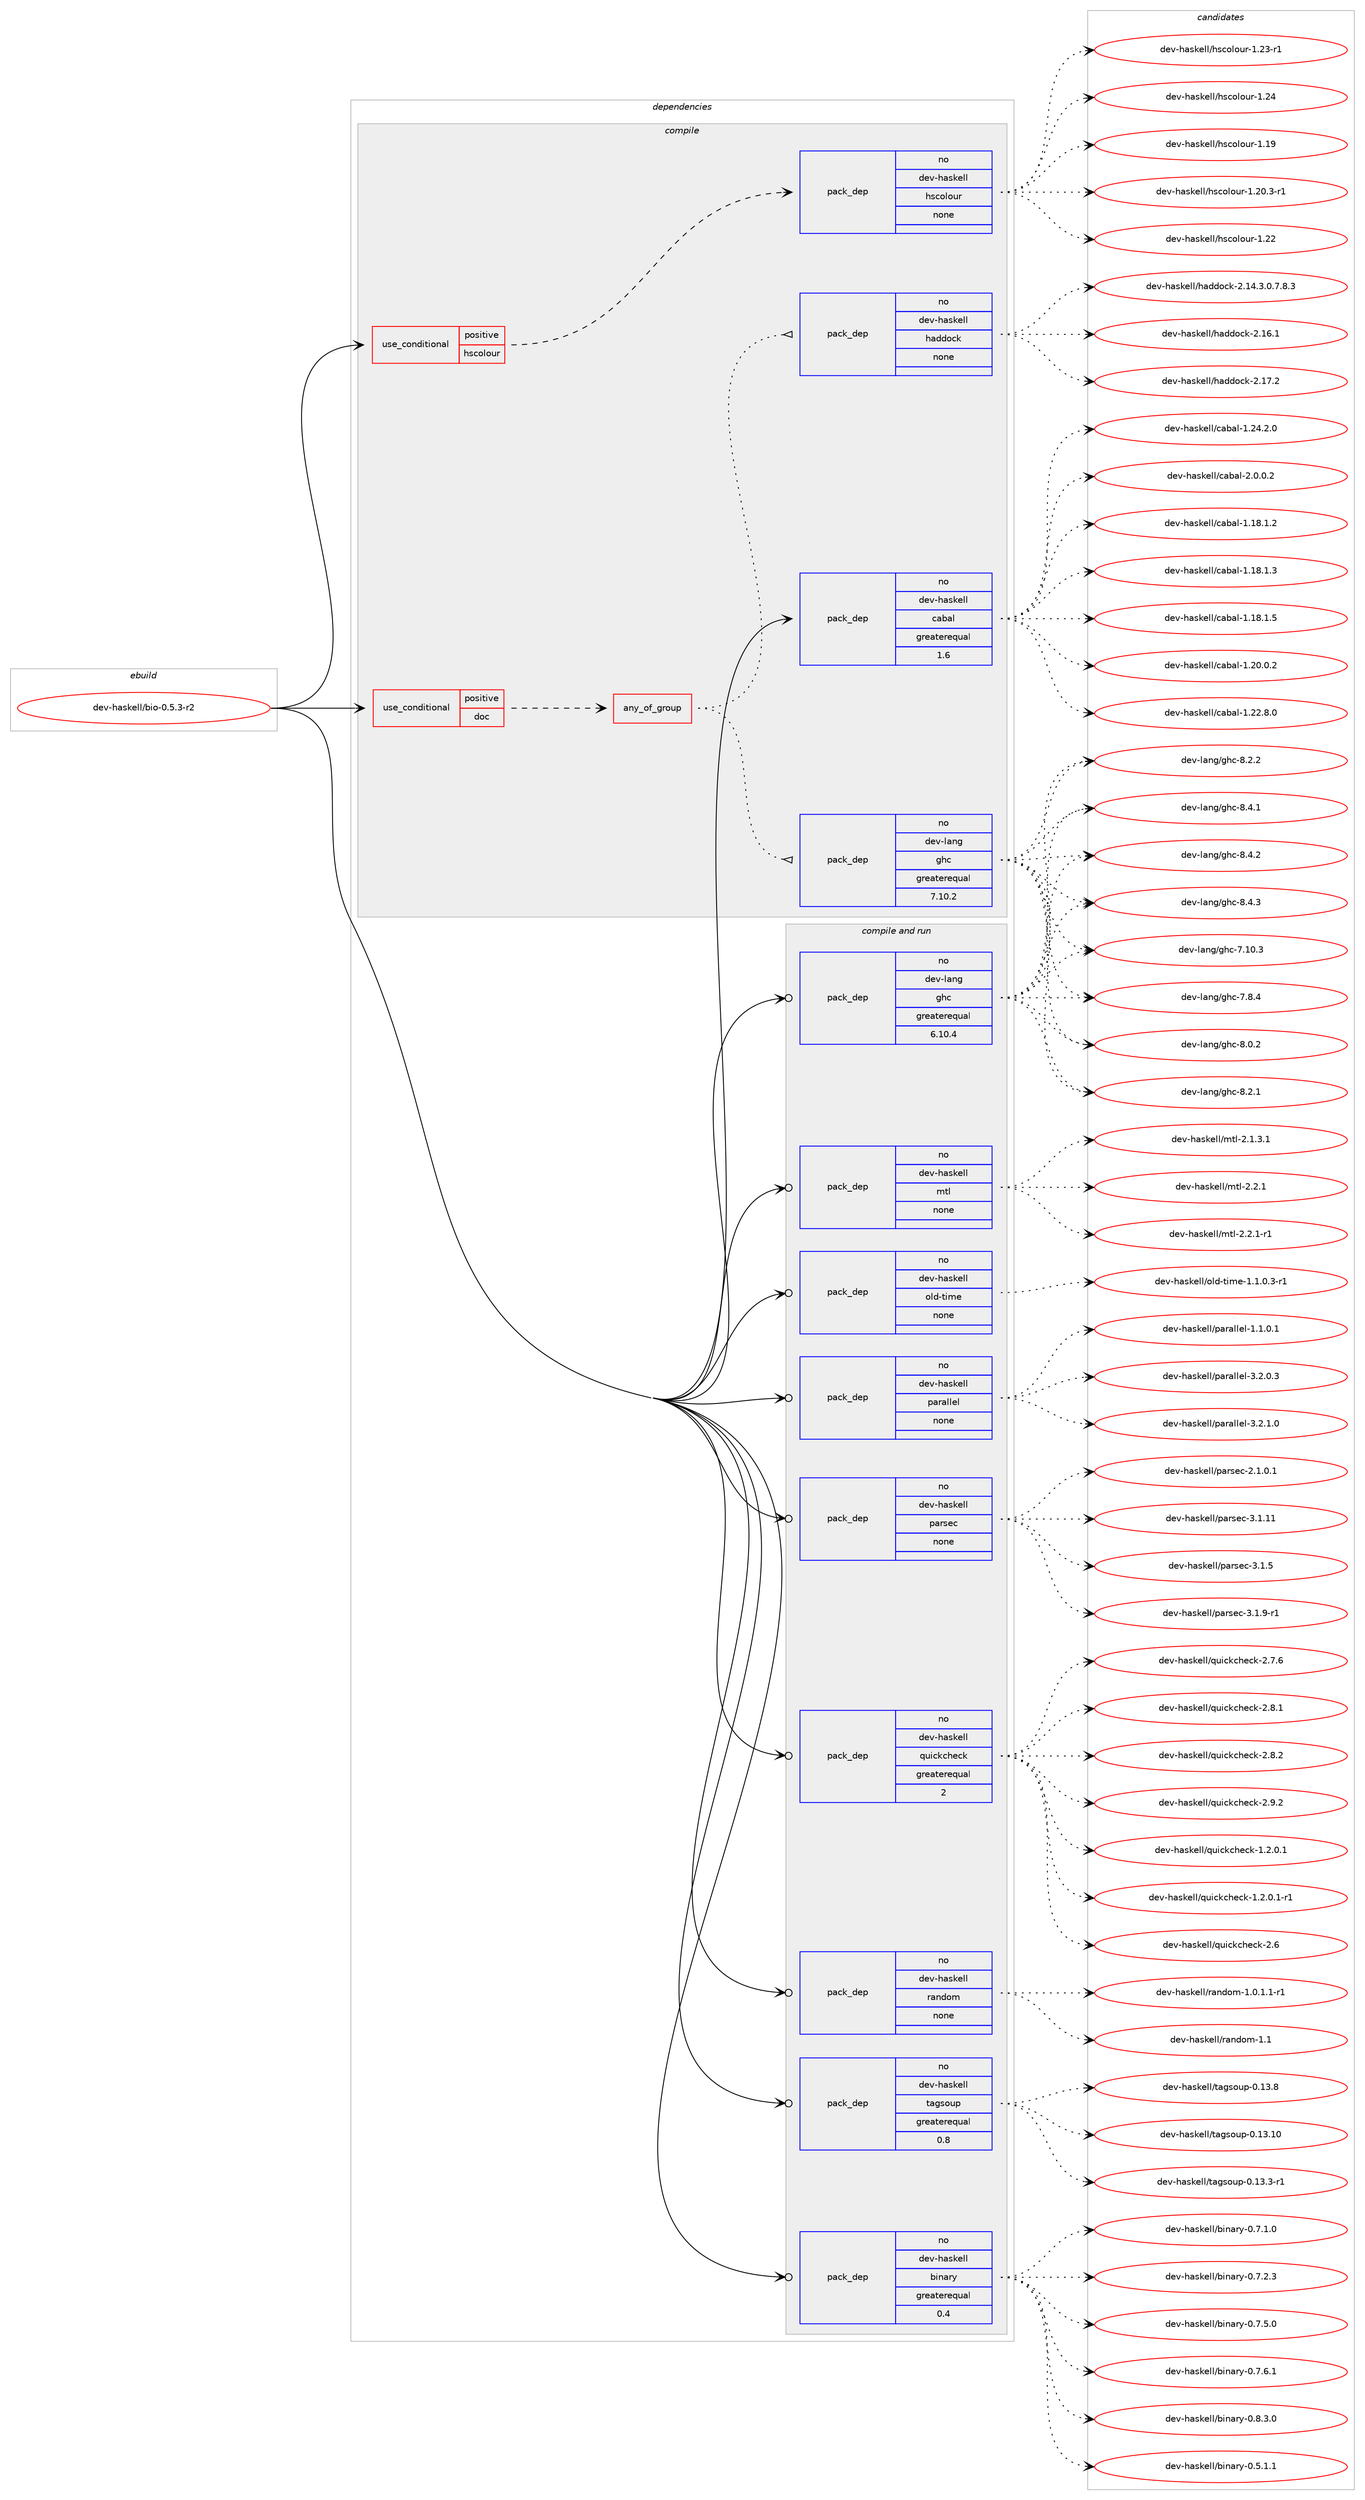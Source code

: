 digraph prolog {

# *************
# Graph options
# *************

newrank=true;
concentrate=true;
compound=true;
graph [rankdir=LR,fontname=Helvetica,fontsize=10,ranksep=1.5];#, ranksep=2.5, nodesep=0.2];
edge  [arrowhead=vee];
node  [fontname=Helvetica,fontsize=10];

# **********
# The ebuild
# **********

subgraph cluster_leftcol {
color=gray;
rank=same;
label=<<i>ebuild</i>>;
id [label="dev-haskell/bio-0.5.3-r2", color=red, width=4, href="../dev-haskell/bio-0.5.3-r2.svg"];
}

# ****************
# The dependencies
# ****************

subgraph cluster_midcol {
color=gray;
label=<<i>dependencies</i>>;
subgraph cluster_compile {
fillcolor="#eeeeee";
style=filled;
label=<<i>compile</i>>;
subgraph cond358735 {
dependency1327160 [label=<<TABLE BORDER="0" CELLBORDER="1" CELLSPACING="0" CELLPADDING="4"><TR><TD ROWSPAN="3" CELLPADDING="10">use_conditional</TD></TR><TR><TD>positive</TD></TR><TR><TD>doc</TD></TR></TABLE>>, shape=none, color=red];
subgraph any20581 {
dependency1327161 [label=<<TABLE BORDER="0" CELLBORDER="1" CELLSPACING="0" CELLPADDING="4"><TR><TD CELLPADDING="10">any_of_group</TD></TR></TABLE>>, shape=none, color=red];subgraph pack947292 {
dependency1327162 [label=<<TABLE BORDER="0" CELLBORDER="1" CELLSPACING="0" CELLPADDING="4" WIDTH="220"><TR><TD ROWSPAN="6" CELLPADDING="30">pack_dep</TD></TR><TR><TD WIDTH="110">no</TD></TR><TR><TD>dev-haskell</TD></TR><TR><TD>haddock</TD></TR><TR><TD>none</TD></TR><TR><TD></TD></TR></TABLE>>, shape=none, color=blue];
}
dependency1327161:e -> dependency1327162:w [weight=20,style="dotted",arrowhead="oinv"];
subgraph pack947293 {
dependency1327163 [label=<<TABLE BORDER="0" CELLBORDER="1" CELLSPACING="0" CELLPADDING="4" WIDTH="220"><TR><TD ROWSPAN="6" CELLPADDING="30">pack_dep</TD></TR><TR><TD WIDTH="110">no</TD></TR><TR><TD>dev-lang</TD></TR><TR><TD>ghc</TD></TR><TR><TD>greaterequal</TD></TR><TR><TD>7.10.2</TD></TR></TABLE>>, shape=none, color=blue];
}
dependency1327161:e -> dependency1327163:w [weight=20,style="dotted",arrowhead="oinv"];
}
dependency1327160:e -> dependency1327161:w [weight=20,style="dashed",arrowhead="vee"];
}
id:e -> dependency1327160:w [weight=20,style="solid",arrowhead="vee"];
subgraph cond358736 {
dependency1327164 [label=<<TABLE BORDER="0" CELLBORDER="1" CELLSPACING="0" CELLPADDING="4"><TR><TD ROWSPAN="3" CELLPADDING="10">use_conditional</TD></TR><TR><TD>positive</TD></TR><TR><TD>hscolour</TD></TR></TABLE>>, shape=none, color=red];
subgraph pack947294 {
dependency1327165 [label=<<TABLE BORDER="0" CELLBORDER="1" CELLSPACING="0" CELLPADDING="4" WIDTH="220"><TR><TD ROWSPAN="6" CELLPADDING="30">pack_dep</TD></TR><TR><TD WIDTH="110">no</TD></TR><TR><TD>dev-haskell</TD></TR><TR><TD>hscolour</TD></TR><TR><TD>none</TD></TR><TR><TD></TD></TR></TABLE>>, shape=none, color=blue];
}
dependency1327164:e -> dependency1327165:w [weight=20,style="dashed",arrowhead="vee"];
}
id:e -> dependency1327164:w [weight=20,style="solid",arrowhead="vee"];
subgraph pack947295 {
dependency1327166 [label=<<TABLE BORDER="0" CELLBORDER="1" CELLSPACING="0" CELLPADDING="4" WIDTH="220"><TR><TD ROWSPAN="6" CELLPADDING="30">pack_dep</TD></TR><TR><TD WIDTH="110">no</TD></TR><TR><TD>dev-haskell</TD></TR><TR><TD>cabal</TD></TR><TR><TD>greaterequal</TD></TR><TR><TD>1.6</TD></TR></TABLE>>, shape=none, color=blue];
}
id:e -> dependency1327166:w [weight=20,style="solid",arrowhead="vee"];
}
subgraph cluster_compileandrun {
fillcolor="#eeeeee";
style=filled;
label=<<i>compile and run</i>>;
subgraph pack947296 {
dependency1327167 [label=<<TABLE BORDER="0" CELLBORDER="1" CELLSPACING="0" CELLPADDING="4" WIDTH="220"><TR><TD ROWSPAN="6" CELLPADDING="30">pack_dep</TD></TR><TR><TD WIDTH="110">no</TD></TR><TR><TD>dev-haskell</TD></TR><TR><TD>binary</TD></TR><TR><TD>greaterequal</TD></TR><TR><TD>0.4</TD></TR></TABLE>>, shape=none, color=blue];
}
id:e -> dependency1327167:w [weight=20,style="solid",arrowhead="odotvee"];
subgraph pack947297 {
dependency1327168 [label=<<TABLE BORDER="0" CELLBORDER="1" CELLSPACING="0" CELLPADDING="4" WIDTH="220"><TR><TD ROWSPAN="6" CELLPADDING="30">pack_dep</TD></TR><TR><TD WIDTH="110">no</TD></TR><TR><TD>dev-haskell</TD></TR><TR><TD>mtl</TD></TR><TR><TD>none</TD></TR><TR><TD></TD></TR></TABLE>>, shape=none, color=blue];
}
id:e -> dependency1327168:w [weight=20,style="solid",arrowhead="odotvee"];
subgraph pack947298 {
dependency1327169 [label=<<TABLE BORDER="0" CELLBORDER="1" CELLSPACING="0" CELLPADDING="4" WIDTH="220"><TR><TD ROWSPAN="6" CELLPADDING="30">pack_dep</TD></TR><TR><TD WIDTH="110">no</TD></TR><TR><TD>dev-haskell</TD></TR><TR><TD>old-time</TD></TR><TR><TD>none</TD></TR><TR><TD></TD></TR></TABLE>>, shape=none, color=blue];
}
id:e -> dependency1327169:w [weight=20,style="solid",arrowhead="odotvee"];
subgraph pack947299 {
dependency1327170 [label=<<TABLE BORDER="0" CELLBORDER="1" CELLSPACING="0" CELLPADDING="4" WIDTH="220"><TR><TD ROWSPAN="6" CELLPADDING="30">pack_dep</TD></TR><TR><TD WIDTH="110">no</TD></TR><TR><TD>dev-haskell</TD></TR><TR><TD>parallel</TD></TR><TR><TD>none</TD></TR><TR><TD></TD></TR></TABLE>>, shape=none, color=blue];
}
id:e -> dependency1327170:w [weight=20,style="solid",arrowhead="odotvee"];
subgraph pack947300 {
dependency1327171 [label=<<TABLE BORDER="0" CELLBORDER="1" CELLSPACING="0" CELLPADDING="4" WIDTH="220"><TR><TD ROWSPAN="6" CELLPADDING="30">pack_dep</TD></TR><TR><TD WIDTH="110">no</TD></TR><TR><TD>dev-haskell</TD></TR><TR><TD>parsec</TD></TR><TR><TD>none</TD></TR><TR><TD></TD></TR></TABLE>>, shape=none, color=blue];
}
id:e -> dependency1327171:w [weight=20,style="solid",arrowhead="odotvee"];
subgraph pack947301 {
dependency1327172 [label=<<TABLE BORDER="0" CELLBORDER="1" CELLSPACING="0" CELLPADDING="4" WIDTH="220"><TR><TD ROWSPAN="6" CELLPADDING="30">pack_dep</TD></TR><TR><TD WIDTH="110">no</TD></TR><TR><TD>dev-haskell</TD></TR><TR><TD>quickcheck</TD></TR><TR><TD>greaterequal</TD></TR><TR><TD>2</TD></TR></TABLE>>, shape=none, color=blue];
}
id:e -> dependency1327172:w [weight=20,style="solid",arrowhead="odotvee"];
subgraph pack947302 {
dependency1327173 [label=<<TABLE BORDER="0" CELLBORDER="1" CELLSPACING="0" CELLPADDING="4" WIDTH="220"><TR><TD ROWSPAN="6" CELLPADDING="30">pack_dep</TD></TR><TR><TD WIDTH="110">no</TD></TR><TR><TD>dev-haskell</TD></TR><TR><TD>random</TD></TR><TR><TD>none</TD></TR><TR><TD></TD></TR></TABLE>>, shape=none, color=blue];
}
id:e -> dependency1327173:w [weight=20,style="solid",arrowhead="odotvee"];
subgraph pack947303 {
dependency1327174 [label=<<TABLE BORDER="0" CELLBORDER="1" CELLSPACING="0" CELLPADDING="4" WIDTH="220"><TR><TD ROWSPAN="6" CELLPADDING="30">pack_dep</TD></TR><TR><TD WIDTH="110">no</TD></TR><TR><TD>dev-haskell</TD></TR><TR><TD>tagsoup</TD></TR><TR><TD>greaterequal</TD></TR><TR><TD>0.8</TD></TR></TABLE>>, shape=none, color=blue];
}
id:e -> dependency1327174:w [weight=20,style="solid",arrowhead="odotvee"];
subgraph pack947304 {
dependency1327175 [label=<<TABLE BORDER="0" CELLBORDER="1" CELLSPACING="0" CELLPADDING="4" WIDTH="220"><TR><TD ROWSPAN="6" CELLPADDING="30">pack_dep</TD></TR><TR><TD WIDTH="110">no</TD></TR><TR><TD>dev-lang</TD></TR><TR><TD>ghc</TD></TR><TR><TD>greaterequal</TD></TR><TR><TD>6.10.4</TD></TR></TABLE>>, shape=none, color=blue];
}
id:e -> dependency1327175:w [weight=20,style="solid",arrowhead="odotvee"];
}
subgraph cluster_run {
fillcolor="#eeeeee";
style=filled;
label=<<i>run</i>>;
}
}

# **************
# The candidates
# **************

subgraph cluster_choices {
rank=same;
color=gray;
label=<<i>candidates</i>>;

subgraph choice947292 {
color=black;
nodesep=1;
choice1001011184510497115107101108108471049710010011199107455046495246514648465546564651 [label="dev-haskell/haddock-2.14.3.0.7.8.3", color=red, width=4,href="../dev-haskell/haddock-2.14.3.0.7.8.3.svg"];
choice100101118451049711510710110810847104971001001119910745504649544649 [label="dev-haskell/haddock-2.16.1", color=red, width=4,href="../dev-haskell/haddock-2.16.1.svg"];
choice100101118451049711510710110810847104971001001119910745504649554650 [label="dev-haskell/haddock-2.17.2", color=red, width=4,href="../dev-haskell/haddock-2.17.2.svg"];
dependency1327162:e -> choice1001011184510497115107101108108471049710010011199107455046495246514648465546564651:w [style=dotted,weight="100"];
dependency1327162:e -> choice100101118451049711510710110810847104971001001119910745504649544649:w [style=dotted,weight="100"];
dependency1327162:e -> choice100101118451049711510710110810847104971001001119910745504649554650:w [style=dotted,weight="100"];
}
subgraph choice947293 {
color=black;
nodesep=1;
choice1001011184510897110103471031049945554649484651 [label="dev-lang/ghc-7.10.3", color=red, width=4,href="../dev-lang/ghc-7.10.3.svg"];
choice10010111845108971101034710310499455546564652 [label="dev-lang/ghc-7.8.4", color=red, width=4,href="../dev-lang/ghc-7.8.4.svg"];
choice10010111845108971101034710310499455646484650 [label="dev-lang/ghc-8.0.2", color=red, width=4,href="../dev-lang/ghc-8.0.2.svg"];
choice10010111845108971101034710310499455646504649 [label="dev-lang/ghc-8.2.1", color=red, width=4,href="../dev-lang/ghc-8.2.1.svg"];
choice10010111845108971101034710310499455646504650 [label="dev-lang/ghc-8.2.2", color=red, width=4,href="../dev-lang/ghc-8.2.2.svg"];
choice10010111845108971101034710310499455646524649 [label="dev-lang/ghc-8.4.1", color=red, width=4,href="../dev-lang/ghc-8.4.1.svg"];
choice10010111845108971101034710310499455646524650 [label="dev-lang/ghc-8.4.2", color=red, width=4,href="../dev-lang/ghc-8.4.2.svg"];
choice10010111845108971101034710310499455646524651 [label="dev-lang/ghc-8.4.3", color=red, width=4,href="../dev-lang/ghc-8.4.3.svg"];
dependency1327163:e -> choice1001011184510897110103471031049945554649484651:w [style=dotted,weight="100"];
dependency1327163:e -> choice10010111845108971101034710310499455546564652:w [style=dotted,weight="100"];
dependency1327163:e -> choice10010111845108971101034710310499455646484650:w [style=dotted,weight="100"];
dependency1327163:e -> choice10010111845108971101034710310499455646504649:w [style=dotted,weight="100"];
dependency1327163:e -> choice10010111845108971101034710310499455646504650:w [style=dotted,weight="100"];
dependency1327163:e -> choice10010111845108971101034710310499455646524649:w [style=dotted,weight="100"];
dependency1327163:e -> choice10010111845108971101034710310499455646524650:w [style=dotted,weight="100"];
dependency1327163:e -> choice10010111845108971101034710310499455646524651:w [style=dotted,weight="100"];
}
subgraph choice947294 {
color=black;
nodesep=1;
choice100101118451049711510710110810847104115991111081111171144549464957 [label="dev-haskell/hscolour-1.19", color=red, width=4,href="../dev-haskell/hscolour-1.19.svg"];
choice10010111845104971151071011081084710411599111108111117114454946504846514511449 [label="dev-haskell/hscolour-1.20.3-r1", color=red, width=4,href="../dev-haskell/hscolour-1.20.3-r1.svg"];
choice100101118451049711510710110810847104115991111081111171144549465050 [label="dev-haskell/hscolour-1.22", color=red, width=4,href="../dev-haskell/hscolour-1.22.svg"];
choice1001011184510497115107101108108471041159911110811111711445494650514511449 [label="dev-haskell/hscolour-1.23-r1", color=red, width=4,href="../dev-haskell/hscolour-1.23-r1.svg"];
choice100101118451049711510710110810847104115991111081111171144549465052 [label="dev-haskell/hscolour-1.24", color=red, width=4,href="../dev-haskell/hscolour-1.24.svg"];
dependency1327165:e -> choice100101118451049711510710110810847104115991111081111171144549464957:w [style=dotted,weight="100"];
dependency1327165:e -> choice10010111845104971151071011081084710411599111108111117114454946504846514511449:w [style=dotted,weight="100"];
dependency1327165:e -> choice100101118451049711510710110810847104115991111081111171144549465050:w [style=dotted,weight="100"];
dependency1327165:e -> choice1001011184510497115107101108108471041159911110811111711445494650514511449:w [style=dotted,weight="100"];
dependency1327165:e -> choice100101118451049711510710110810847104115991111081111171144549465052:w [style=dotted,weight="100"];
}
subgraph choice947295 {
color=black;
nodesep=1;
choice10010111845104971151071011081084799979897108454946495646494650 [label="dev-haskell/cabal-1.18.1.2", color=red, width=4,href="../dev-haskell/cabal-1.18.1.2.svg"];
choice10010111845104971151071011081084799979897108454946495646494651 [label="dev-haskell/cabal-1.18.1.3", color=red, width=4,href="../dev-haskell/cabal-1.18.1.3.svg"];
choice10010111845104971151071011081084799979897108454946495646494653 [label="dev-haskell/cabal-1.18.1.5", color=red, width=4,href="../dev-haskell/cabal-1.18.1.5.svg"];
choice10010111845104971151071011081084799979897108454946504846484650 [label="dev-haskell/cabal-1.20.0.2", color=red, width=4,href="../dev-haskell/cabal-1.20.0.2.svg"];
choice10010111845104971151071011081084799979897108454946505046564648 [label="dev-haskell/cabal-1.22.8.0", color=red, width=4,href="../dev-haskell/cabal-1.22.8.0.svg"];
choice10010111845104971151071011081084799979897108454946505246504648 [label="dev-haskell/cabal-1.24.2.0", color=red, width=4,href="../dev-haskell/cabal-1.24.2.0.svg"];
choice100101118451049711510710110810847999798971084550464846484650 [label="dev-haskell/cabal-2.0.0.2", color=red, width=4,href="../dev-haskell/cabal-2.0.0.2.svg"];
dependency1327166:e -> choice10010111845104971151071011081084799979897108454946495646494650:w [style=dotted,weight="100"];
dependency1327166:e -> choice10010111845104971151071011081084799979897108454946495646494651:w [style=dotted,weight="100"];
dependency1327166:e -> choice10010111845104971151071011081084799979897108454946495646494653:w [style=dotted,weight="100"];
dependency1327166:e -> choice10010111845104971151071011081084799979897108454946504846484650:w [style=dotted,weight="100"];
dependency1327166:e -> choice10010111845104971151071011081084799979897108454946505046564648:w [style=dotted,weight="100"];
dependency1327166:e -> choice10010111845104971151071011081084799979897108454946505246504648:w [style=dotted,weight="100"];
dependency1327166:e -> choice100101118451049711510710110810847999798971084550464846484650:w [style=dotted,weight="100"];
}
subgraph choice947296 {
color=black;
nodesep=1;
choice10010111845104971151071011081084798105110971141214548465346494649 [label="dev-haskell/binary-0.5.1.1", color=red, width=4,href="../dev-haskell/binary-0.5.1.1.svg"];
choice10010111845104971151071011081084798105110971141214548465546494648 [label="dev-haskell/binary-0.7.1.0", color=red, width=4,href="../dev-haskell/binary-0.7.1.0.svg"];
choice10010111845104971151071011081084798105110971141214548465546504651 [label="dev-haskell/binary-0.7.2.3", color=red, width=4,href="../dev-haskell/binary-0.7.2.3.svg"];
choice10010111845104971151071011081084798105110971141214548465546534648 [label="dev-haskell/binary-0.7.5.0", color=red, width=4,href="../dev-haskell/binary-0.7.5.0.svg"];
choice10010111845104971151071011081084798105110971141214548465546544649 [label="dev-haskell/binary-0.7.6.1", color=red, width=4,href="../dev-haskell/binary-0.7.6.1.svg"];
choice10010111845104971151071011081084798105110971141214548465646514648 [label="dev-haskell/binary-0.8.3.0", color=red, width=4,href="../dev-haskell/binary-0.8.3.0.svg"];
dependency1327167:e -> choice10010111845104971151071011081084798105110971141214548465346494649:w [style=dotted,weight="100"];
dependency1327167:e -> choice10010111845104971151071011081084798105110971141214548465546494648:w [style=dotted,weight="100"];
dependency1327167:e -> choice10010111845104971151071011081084798105110971141214548465546504651:w [style=dotted,weight="100"];
dependency1327167:e -> choice10010111845104971151071011081084798105110971141214548465546534648:w [style=dotted,weight="100"];
dependency1327167:e -> choice10010111845104971151071011081084798105110971141214548465546544649:w [style=dotted,weight="100"];
dependency1327167:e -> choice10010111845104971151071011081084798105110971141214548465646514648:w [style=dotted,weight="100"];
}
subgraph choice947297 {
color=black;
nodesep=1;
choice1001011184510497115107101108108471091161084550464946514649 [label="dev-haskell/mtl-2.1.3.1", color=red, width=4,href="../dev-haskell/mtl-2.1.3.1.svg"];
choice100101118451049711510710110810847109116108455046504649 [label="dev-haskell/mtl-2.2.1", color=red, width=4,href="../dev-haskell/mtl-2.2.1.svg"];
choice1001011184510497115107101108108471091161084550465046494511449 [label="dev-haskell/mtl-2.2.1-r1", color=red, width=4,href="../dev-haskell/mtl-2.2.1-r1.svg"];
dependency1327168:e -> choice1001011184510497115107101108108471091161084550464946514649:w [style=dotted,weight="100"];
dependency1327168:e -> choice100101118451049711510710110810847109116108455046504649:w [style=dotted,weight="100"];
dependency1327168:e -> choice1001011184510497115107101108108471091161084550465046494511449:w [style=dotted,weight="100"];
}
subgraph choice947298 {
color=black;
nodesep=1;
choice1001011184510497115107101108108471111081004511610510910145494649464846514511449 [label="dev-haskell/old-time-1.1.0.3-r1", color=red, width=4,href="../dev-haskell/old-time-1.1.0.3-r1.svg"];
dependency1327169:e -> choice1001011184510497115107101108108471111081004511610510910145494649464846514511449:w [style=dotted,weight="100"];
}
subgraph choice947299 {
color=black;
nodesep=1;
choice10010111845104971151071011081084711297114971081081011084549464946484649 [label="dev-haskell/parallel-1.1.0.1", color=red, width=4,href="../dev-haskell/parallel-1.1.0.1.svg"];
choice10010111845104971151071011081084711297114971081081011084551465046484651 [label="dev-haskell/parallel-3.2.0.3", color=red, width=4,href="../dev-haskell/parallel-3.2.0.3.svg"];
choice10010111845104971151071011081084711297114971081081011084551465046494648 [label="dev-haskell/parallel-3.2.1.0", color=red, width=4,href="../dev-haskell/parallel-3.2.1.0.svg"];
dependency1327170:e -> choice10010111845104971151071011081084711297114971081081011084549464946484649:w [style=dotted,weight="100"];
dependency1327170:e -> choice10010111845104971151071011081084711297114971081081011084551465046484651:w [style=dotted,weight="100"];
dependency1327170:e -> choice10010111845104971151071011081084711297114971081081011084551465046494648:w [style=dotted,weight="100"];
}
subgraph choice947300 {
color=black;
nodesep=1;
choice10010111845104971151071011081084711297114115101994550464946484649 [label="dev-haskell/parsec-2.1.0.1", color=red, width=4,href="../dev-haskell/parsec-2.1.0.1.svg"];
choice100101118451049711510710110810847112971141151019945514649464949 [label="dev-haskell/parsec-3.1.11", color=red, width=4,href="../dev-haskell/parsec-3.1.11.svg"];
choice1001011184510497115107101108108471129711411510199455146494653 [label="dev-haskell/parsec-3.1.5", color=red, width=4,href="../dev-haskell/parsec-3.1.5.svg"];
choice10010111845104971151071011081084711297114115101994551464946574511449 [label="dev-haskell/parsec-3.1.9-r1", color=red, width=4,href="../dev-haskell/parsec-3.1.9-r1.svg"];
dependency1327171:e -> choice10010111845104971151071011081084711297114115101994550464946484649:w [style=dotted,weight="100"];
dependency1327171:e -> choice100101118451049711510710110810847112971141151019945514649464949:w [style=dotted,weight="100"];
dependency1327171:e -> choice1001011184510497115107101108108471129711411510199455146494653:w [style=dotted,weight="100"];
dependency1327171:e -> choice10010111845104971151071011081084711297114115101994551464946574511449:w [style=dotted,weight="100"];
}
subgraph choice947301 {
color=black;
nodesep=1;
choice1001011184510497115107101108108471131171059910799104101991074549465046484649 [label="dev-haskell/quickcheck-1.2.0.1", color=red, width=4,href="../dev-haskell/quickcheck-1.2.0.1.svg"];
choice10010111845104971151071011081084711311710599107991041019910745494650464846494511449 [label="dev-haskell/quickcheck-1.2.0.1-r1", color=red, width=4,href="../dev-haskell/quickcheck-1.2.0.1-r1.svg"];
choice10010111845104971151071011081084711311710599107991041019910745504654 [label="dev-haskell/quickcheck-2.6", color=red, width=4,href="../dev-haskell/quickcheck-2.6.svg"];
choice100101118451049711510710110810847113117105991079910410199107455046554654 [label="dev-haskell/quickcheck-2.7.6", color=red, width=4,href="../dev-haskell/quickcheck-2.7.6.svg"];
choice100101118451049711510710110810847113117105991079910410199107455046564649 [label="dev-haskell/quickcheck-2.8.1", color=red, width=4,href="../dev-haskell/quickcheck-2.8.1.svg"];
choice100101118451049711510710110810847113117105991079910410199107455046564650 [label="dev-haskell/quickcheck-2.8.2", color=red, width=4,href="../dev-haskell/quickcheck-2.8.2.svg"];
choice100101118451049711510710110810847113117105991079910410199107455046574650 [label="dev-haskell/quickcheck-2.9.2", color=red, width=4,href="../dev-haskell/quickcheck-2.9.2.svg"];
dependency1327172:e -> choice1001011184510497115107101108108471131171059910799104101991074549465046484649:w [style=dotted,weight="100"];
dependency1327172:e -> choice10010111845104971151071011081084711311710599107991041019910745494650464846494511449:w [style=dotted,weight="100"];
dependency1327172:e -> choice10010111845104971151071011081084711311710599107991041019910745504654:w [style=dotted,weight="100"];
dependency1327172:e -> choice100101118451049711510710110810847113117105991079910410199107455046554654:w [style=dotted,weight="100"];
dependency1327172:e -> choice100101118451049711510710110810847113117105991079910410199107455046564649:w [style=dotted,weight="100"];
dependency1327172:e -> choice100101118451049711510710110810847113117105991079910410199107455046564650:w [style=dotted,weight="100"];
dependency1327172:e -> choice100101118451049711510710110810847113117105991079910410199107455046574650:w [style=dotted,weight="100"];
}
subgraph choice947302 {
color=black;
nodesep=1;
choice1001011184510497115107101108108471149711010011110945494648464946494511449 [label="dev-haskell/random-1.0.1.1-r1", color=red, width=4,href="../dev-haskell/random-1.0.1.1-r1.svg"];
choice1001011184510497115107101108108471149711010011110945494649 [label="dev-haskell/random-1.1", color=red, width=4,href="../dev-haskell/random-1.1.svg"];
dependency1327173:e -> choice1001011184510497115107101108108471149711010011110945494648464946494511449:w [style=dotted,weight="100"];
dependency1327173:e -> choice1001011184510497115107101108108471149711010011110945494649:w [style=dotted,weight="100"];
}
subgraph choice947303 {
color=black;
nodesep=1;
choice100101118451049711510710110810847116971031151111171124548464951464948 [label="dev-haskell/tagsoup-0.13.10", color=red, width=4,href="../dev-haskell/tagsoup-0.13.10.svg"];
choice10010111845104971151071011081084711697103115111117112454846495146514511449 [label="dev-haskell/tagsoup-0.13.3-r1", color=red, width=4,href="../dev-haskell/tagsoup-0.13.3-r1.svg"];
choice1001011184510497115107101108108471169710311511111711245484649514656 [label="dev-haskell/tagsoup-0.13.8", color=red, width=4,href="../dev-haskell/tagsoup-0.13.8.svg"];
dependency1327174:e -> choice100101118451049711510710110810847116971031151111171124548464951464948:w [style=dotted,weight="100"];
dependency1327174:e -> choice10010111845104971151071011081084711697103115111117112454846495146514511449:w [style=dotted,weight="100"];
dependency1327174:e -> choice1001011184510497115107101108108471169710311511111711245484649514656:w [style=dotted,weight="100"];
}
subgraph choice947304 {
color=black;
nodesep=1;
choice1001011184510897110103471031049945554649484651 [label="dev-lang/ghc-7.10.3", color=red, width=4,href="../dev-lang/ghc-7.10.3.svg"];
choice10010111845108971101034710310499455546564652 [label="dev-lang/ghc-7.8.4", color=red, width=4,href="../dev-lang/ghc-7.8.4.svg"];
choice10010111845108971101034710310499455646484650 [label="dev-lang/ghc-8.0.2", color=red, width=4,href="../dev-lang/ghc-8.0.2.svg"];
choice10010111845108971101034710310499455646504649 [label="dev-lang/ghc-8.2.1", color=red, width=4,href="../dev-lang/ghc-8.2.1.svg"];
choice10010111845108971101034710310499455646504650 [label="dev-lang/ghc-8.2.2", color=red, width=4,href="../dev-lang/ghc-8.2.2.svg"];
choice10010111845108971101034710310499455646524649 [label="dev-lang/ghc-8.4.1", color=red, width=4,href="../dev-lang/ghc-8.4.1.svg"];
choice10010111845108971101034710310499455646524650 [label="dev-lang/ghc-8.4.2", color=red, width=4,href="../dev-lang/ghc-8.4.2.svg"];
choice10010111845108971101034710310499455646524651 [label="dev-lang/ghc-8.4.3", color=red, width=4,href="../dev-lang/ghc-8.4.3.svg"];
dependency1327175:e -> choice1001011184510897110103471031049945554649484651:w [style=dotted,weight="100"];
dependency1327175:e -> choice10010111845108971101034710310499455546564652:w [style=dotted,weight="100"];
dependency1327175:e -> choice10010111845108971101034710310499455646484650:w [style=dotted,weight="100"];
dependency1327175:e -> choice10010111845108971101034710310499455646504649:w [style=dotted,weight="100"];
dependency1327175:e -> choice10010111845108971101034710310499455646504650:w [style=dotted,weight="100"];
dependency1327175:e -> choice10010111845108971101034710310499455646524649:w [style=dotted,weight="100"];
dependency1327175:e -> choice10010111845108971101034710310499455646524650:w [style=dotted,weight="100"];
dependency1327175:e -> choice10010111845108971101034710310499455646524651:w [style=dotted,weight="100"];
}
}

}
